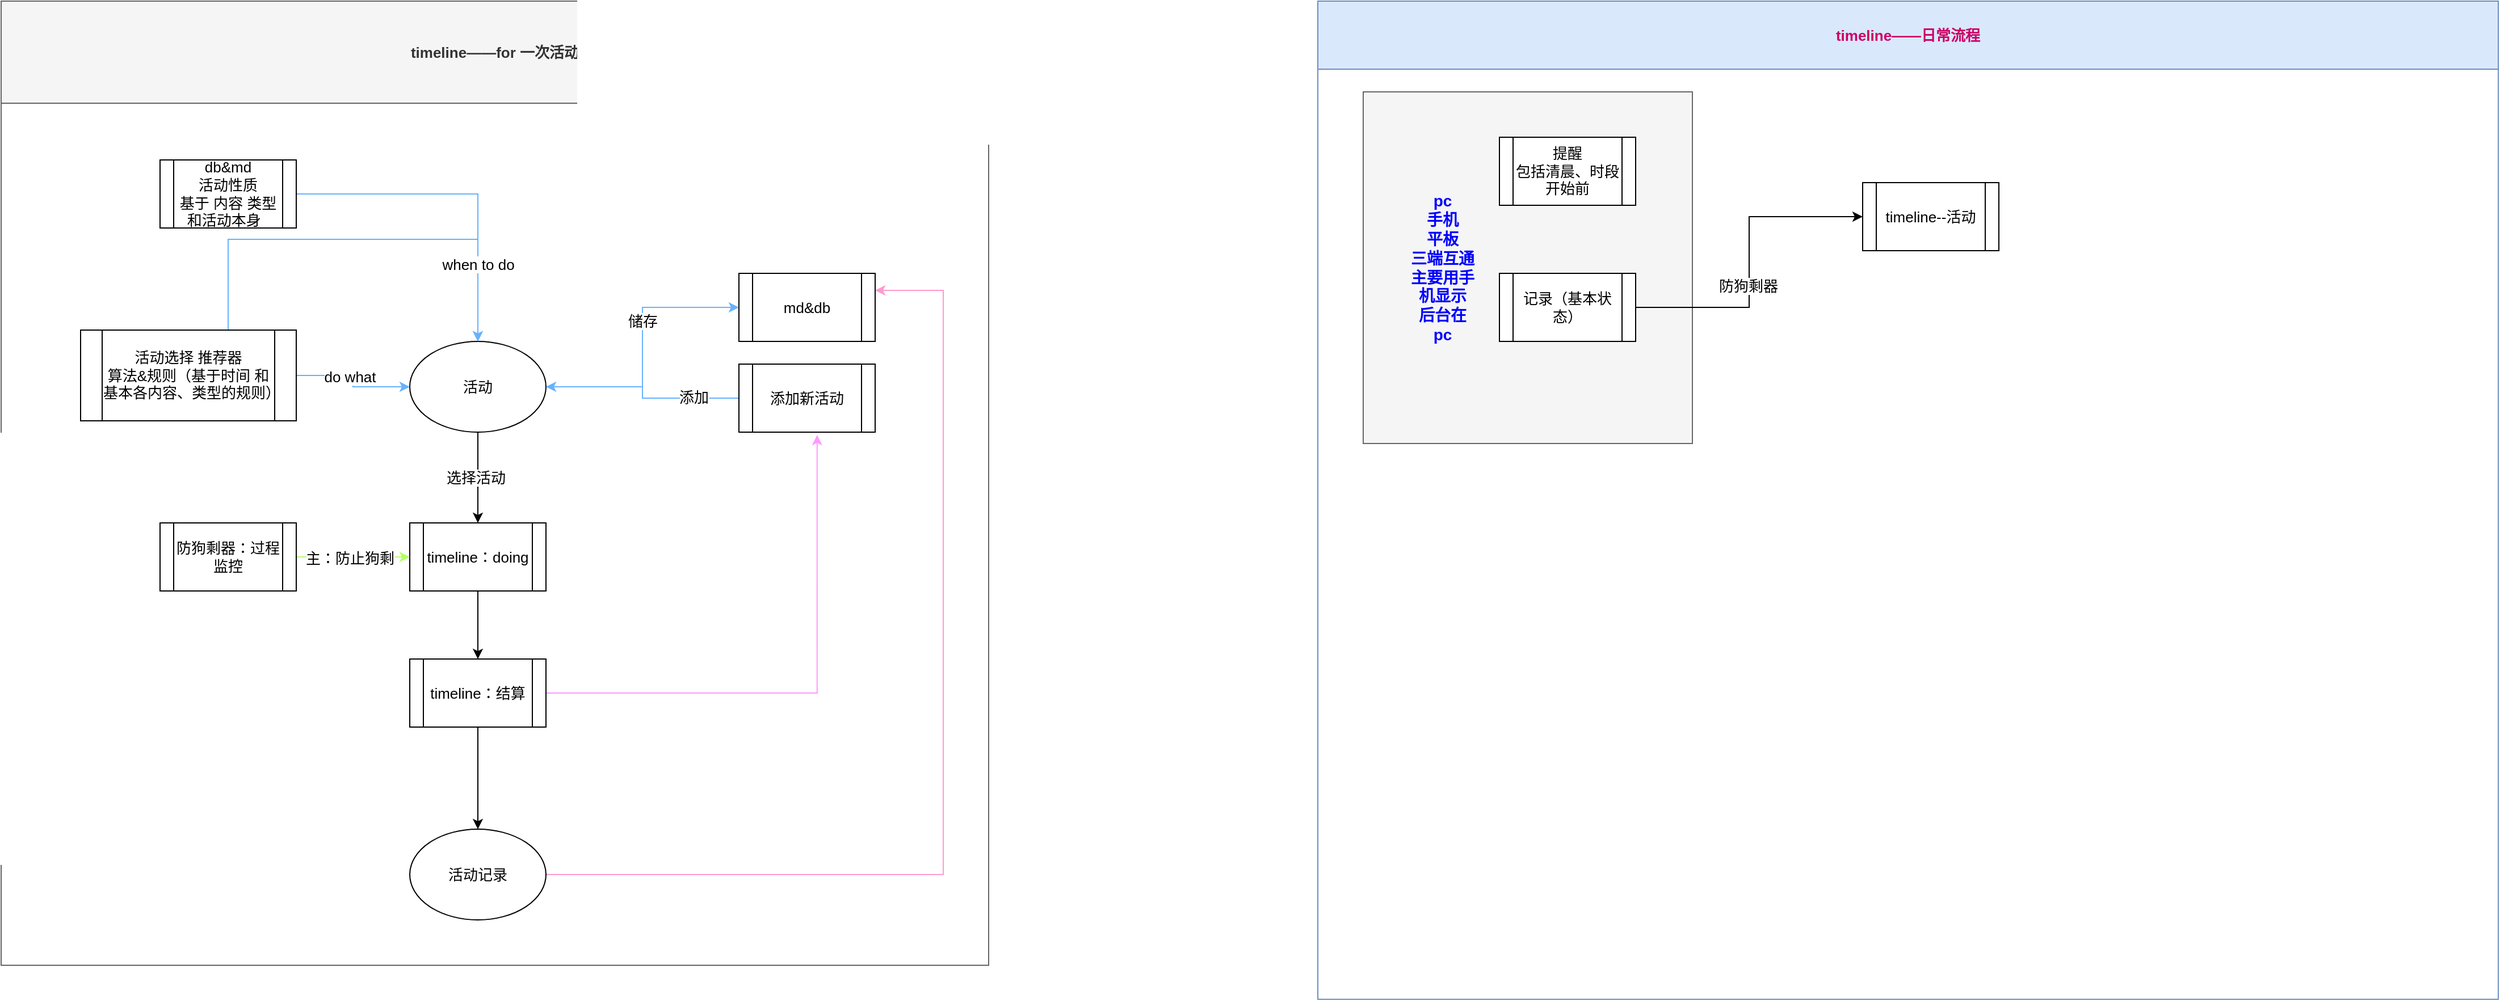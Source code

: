 <mxfile version="21.6.5" type="device">
  <diagram name="第 1 页" id="YQFKxjGwSPG9bNhMWugG">
    <mxGraphModel dx="2590" dy="1635" grid="1" gridSize="10" guides="1" tooltips="1" connect="1" arrows="1" fold="1" page="1" pageScale="1" pageWidth="4500" pageHeight="4500" math="0" shadow="0">
      <root>
        <mxCell id="0" />
        <mxCell id="1" parent="0" />
        <mxCell id="ga00TSDoc6zYuairGC9Z-30" value="&lt;font color=&quot;#cc0066&quot; style=&quot;font-size: 13px;&quot;&gt;timeline——日常流程&lt;/font&gt;" style="swimlane;whiteSpace=wrap;html=1;startSize=60;fillColor=#dae8fc;strokeColor=#6c8ebf;fontSize=13;" vertex="1" parent="1">
          <mxGeometry x="2640" y="360" width="1040" height="880" as="geometry">
            <mxRectangle x="2640" y="360" width="240" height="60" as="alternateBounds" />
          </mxGeometry>
        </mxCell>
        <mxCell id="ga00TSDoc6zYuairGC9Z-38" value="" style="rounded=0;whiteSpace=wrap;html=1;fontSize=13;fillColor=#f5f5f5;fontColor=#333333;strokeColor=#666666;" vertex="1" parent="ga00TSDoc6zYuairGC9Z-30">
          <mxGeometry x="40" y="80" width="290" height="310" as="geometry" />
        </mxCell>
        <mxCell id="ga00TSDoc6zYuairGC9Z-31" value="提醒&lt;br style=&quot;font-size: 13px;&quot;&gt;包括清晨、时段开始前" style="shape=process;whiteSpace=wrap;html=1;backgroundOutline=1;fontSize=13;" vertex="1" parent="ga00TSDoc6zYuairGC9Z-30">
          <mxGeometry x="160" y="120" width="120" height="60" as="geometry" />
        </mxCell>
        <mxCell id="ga00TSDoc6zYuairGC9Z-36" style="edgeStyle=orthogonalEdgeStyle;rounded=0;orthogonalLoop=1;jettySize=auto;html=1;entryX=0;entryY=0.5;entryDx=0;entryDy=0;fontSize=13;" edge="1" parent="ga00TSDoc6zYuairGC9Z-30" source="ga00TSDoc6zYuairGC9Z-32" target="ga00TSDoc6zYuairGC9Z-33">
          <mxGeometry relative="1" as="geometry" />
        </mxCell>
        <mxCell id="ga00TSDoc6zYuairGC9Z-37" value="防狗剩器" style="edgeLabel;html=1;align=center;verticalAlign=middle;resizable=0;points=[];fontSize=13;" vertex="1" connectable="0" parent="ga00TSDoc6zYuairGC9Z-36">
          <mxGeometry x="-0.145" y="1" relative="1" as="geometry">
            <mxPoint as="offset" />
          </mxGeometry>
        </mxCell>
        <mxCell id="ga00TSDoc6zYuairGC9Z-32" value="记录（基本状态）" style="shape=process;whiteSpace=wrap;html=1;backgroundOutline=1;fontSize=13;" vertex="1" parent="ga00TSDoc6zYuairGC9Z-30">
          <mxGeometry x="160" y="240" width="120" height="60" as="geometry" />
        </mxCell>
        <mxCell id="ga00TSDoc6zYuairGC9Z-33" value="timeline--活动" style="shape=process;whiteSpace=wrap;html=1;backgroundOutline=1;fontSize=13;" vertex="1" parent="ga00TSDoc6zYuairGC9Z-30">
          <mxGeometry x="480" y="160" width="120" height="60" as="geometry" />
        </mxCell>
        <mxCell id="ga00TSDoc6zYuairGC9Z-39" value="pc&lt;br style=&quot;font-size: 14px;&quot;&gt;手机&lt;br style=&quot;font-size: 14px;&quot;&gt;平板&lt;br style=&quot;font-size: 14px;&quot;&gt;三端互通&lt;br style=&quot;font-size: 14px;&quot;&gt;主要用手机显示&lt;br style=&quot;font-size: 14px;&quot;&gt;后台在pc" style="text;html=1;strokeColor=none;fillColor=none;align=center;verticalAlign=middle;whiteSpace=wrap;rounded=0;fontSize=14;fontColor=#0000FF;fontStyle=1" vertex="1" parent="ga00TSDoc6zYuairGC9Z-30">
          <mxGeometry x="80" y="170" width="60" height="130" as="geometry" />
        </mxCell>
        <mxCell id="ga00TSDoc6zYuairGC9Z-29" value="&lt;font style=&quot;font-size: 13px;&quot;&gt;timeline——for 一次活动&lt;/font&gt;" style="swimlane;whiteSpace=wrap;html=1;startSize=90;fillColor=#f5f5f5;fontColor=#333333;strokeColor=#666666;fontSize=13;" vertex="1" parent="1">
          <mxGeometry x="1480" y="360" width="870" height="850" as="geometry">
            <mxRectangle x="1480" y="370" width="180" height="30" as="alternateBounds" />
          </mxGeometry>
        </mxCell>
        <mxCell id="ga00TSDoc6zYuairGC9Z-11" style="edgeStyle=orthogonalEdgeStyle;rounded=0;orthogonalLoop=1;jettySize=auto;html=1;fontSize=13;" edge="1" parent="1" source="ga00TSDoc6zYuairGC9Z-1" target="ga00TSDoc6zYuairGC9Z-10">
          <mxGeometry relative="1" as="geometry" />
        </mxCell>
        <mxCell id="ga00TSDoc6zYuairGC9Z-12" value="选择活动" style="edgeLabel;html=1;align=center;verticalAlign=middle;resizable=0;points=[];fontSize=13;" vertex="1" connectable="0" parent="ga00TSDoc6zYuairGC9Z-11">
          <mxGeometry x="-0.003" y="-2" relative="1" as="geometry">
            <mxPoint as="offset" />
          </mxGeometry>
        </mxCell>
        <mxCell id="ga00TSDoc6zYuairGC9Z-17" style="edgeStyle=orthogonalEdgeStyle;rounded=0;orthogonalLoop=1;jettySize=auto;html=1;entryX=0;entryY=0.5;entryDx=0;entryDy=0;strokeColor=#66B2FF;fontSize=13;" edge="1" parent="1" source="ga00TSDoc6zYuairGC9Z-1" target="ga00TSDoc6zYuairGC9Z-16">
          <mxGeometry relative="1" as="geometry" />
        </mxCell>
        <mxCell id="ga00TSDoc6zYuairGC9Z-18" value="储存" style="edgeLabel;html=1;align=center;verticalAlign=middle;resizable=0;points=[];fontSize=13;" vertex="1" connectable="0" parent="ga00TSDoc6zYuairGC9Z-17">
          <mxGeometry x="0.19" relative="1" as="geometry">
            <mxPoint as="offset" />
          </mxGeometry>
        </mxCell>
        <mxCell id="ga00TSDoc6zYuairGC9Z-1" value="活动" style="ellipse;whiteSpace=wrap;html=1;fontSize=13;" vertex="1" parent="1">
          <mxGeometry x="1840" y="660" width="120" height="80" as="geometry" />
        </mxCell>
        <mxCell id="ga00TSDoc6zYuairGC9Z-3" style="edgeStyle=orthogonalEdgeStyle;rounded=0;orthogonalLoop=1;jettySize=auto;html=1;strokeColor=#66B2FF;fontSize=13;" edge="1" parent="1" source="ga00TSDoc6zYuairGC9Z-2" target="ga00TSDoc6zYuairGC9Z-1">
          <mxGeometry relative="1" as="geometry" />
        </mxCell>
        <mxCell id="ga00TSDoc6zYuairGC9Z-4" value="do what" style="edgeLabel;html=1;align=center;verticalAlign=middle;resizable=0;points=[];fontSize=13;" vertex="1" connectable="0" parent="ga00TSDoc6zYuairGC9Z-3">
          <mxGeometry x="-0.146" y="-1" relative="1" as="geometry">
            <mxPoint as="offset" />
          </mxGeometry>
        </mxCell>
        <mxCell id="ga00TSDoc6zYuairGC9Z-8" style="edgeStyle=orthogonalEdgeStyle;rounded=0;orthogonalLoop=1;jettySize=auto;html=1;entryX=0.5;entryY=0;entryDx=0;entryDy=0;strokeColor=#66B2FF;fontSize=13;" edge="1" parent="1" source="ga00TSDoc6zYuairGC9Z-2" target="ga00TSDoc6zYuairGC9Z-1">
          <mxGeometry relative="1" as="geometry">
            <Array as="points">
              <mxPoint x="1680" y="570" />
              <mxPoint x="1900" y="570" />
            </Array>
          </mxGeometry>
        </mxCell>
        <mxCell id="ga00TSDoc6zYuairGC9Z-2" value="活动选择 推荐器&lt;br style=&quot;font-size: 13px;&quot;&gt;算法&amp;amp;规则（基于时间 和基本各内容、类型的规则）" style="shape=process;whiteSpace=wrap;html=1;backgroundOutline=1;fontSize=13;" vertex="1" parent="1">
          <mxGeometry x="1550" y="650" width="190" height="80" as="geometry" />
        </mxCell>
        <mxCell id="ga00TSDoc6zYuairGC9Z-6" style="edgeStyle=orthogonalEdgeStyle;rounded=0;orthogonalLoop=1;jettySize=auto;html=1;strokeColor=#66B2FF;fontSize=13;" edge="1" parent="1" source="ga00TSDoc6zYuairGC9Z-5" target="ga00TSDoc6zYuairGC9Z-1">
          <mxGeometry relative="1" as="geometry" />
        </mxCell>
        <mxCell id="ga00TSDoc6zYuairGC9Z-9" value="when to do" style="edgeLabel;html=1;align=center;verticalAlign=middle;resizable=0;points=[];fontSize=13;" vertex="1" connectable="0" parent="ga00TSDoc6zYuairGC9Z-6">
          <mxGeometry x="0.532" relative="1" as="geometry">
            <mxPoint as="offset" />
          </mxGeometry>
        </mxCell>
        <mxCell id="ga00TSDoc6zYuairGC9Z-5" value="db&amp;amp;md&lt;br style=&quot;font-size: 13px;&quot;&gt;活动性质&lt;br style=&quot;font-size: 13px;&quot;&gt;基于 内容 类型 和活动本身&amp;nbsp;&amp;nbsp;" style="shape=process;whiteSpace=wrap;html=1;backgroundOutline=1;fontSize=13;" vertex="1" parent="1">
          <mxGeometry x="1620" y="500" width="120" height="60" as="geometry" />
        </mxCell>
        <mxCell id="ga00TSDoc6zYuairGC9Z-22" style="edgeStyle=orthogonalEdgeStyle;rounded=0;orthogonalLoop=1;jettySize=auto;html=1;entryX=0.5;entryY=0;entryDx=0;entryDy=0;fontSize=13;" edge="1" parent="1" source="ga00TSDoc6zYuairGC9Z-10" target="ga00TSDoc6zYuairGC9Z-13">
          <mxGeometry relative="1" as="geometry" />
        </mxCell>
        <mxCell id="ga00TSDoc6zYuairGC9Z-10" value="timeline：doing" style="shape=process;whiteSpace=wrap;html=1;backgroundOutline=1;fontSize=13;" vertex="1" parent="1">
          <mxGeometry x="1840" y="820" width="120" height="60" as="geometry" />
        </mxCell>
        <mxCell id="ga00TSDoc6zYuairGC9Z-21" style="edgeStyle=orthogonalEdgeStyle;rounded=0;orthogonalLoop=1;jettySize=auto;html=1;fontSize=13;" edge="1" parent="1" source="ga00TSDoc6zYuairGC9Z-13" target="ga00TSDoc6zYuairGC9Z-14">
          <mxGeometry relative="1" as="geometry" />
        </mxCell>
        <mxCell id="ga00TSDoc6zYuairGC9Z-23" style="edgeStyle=orthogonalEdgeStyle;rounded=0;orthogonalLoop=1;jettySize=auto;html=1;entryX=0.574;entryY=1.041;entryDx=0;entryDy=0;entryPerimeter=0;strokeColor=#FF99FF;fontSize=13;" edge="1" parent="1" source="ga00TSDoc6zYuairGC9Z-13" target="ga00TSDoc6zYuairGC9Z-15">
          <mxGeometry relative="1" as="geometry" />
        </mxCell>
        <mxCell id="ga00TSDoc6zYuairGC9Z-13" value="timeline：结算" style="shape=process;whiteSpace=wrap;html=1;backgroundOutline=1;fontSize=13;" vertex="1" parent="1">
          <mxGeometry x="1840" y="940" width="120" height="60" as="geometry" />
        </mxCell>
        <mxCell id="ga00TSDoc6zYuairGC9Z-24" style="edgeStyle=orthogonalEdgeStyle;rounded=0;orthogonalLoop=1;jettySize=auto;html=1;entryX=1;entryY=0.25;entryDx=0;entryDy=0;strokeColor=#FF99CC;fontSize=13;" edge="1" parent="1" source="ga00TSDoc6zYuairGC9Z-14" target="ga00TSDoc6zYuairGC9Z-16">
          <mxGeometry relative="1" as="geometry">
            <Array as="points">
              <mxPoint x="2310" y="1130" />
              <mxPoint x="2310" y="615" />
            </Array>
          </mxGeometry>
        </mxCell>
        <mxCell id="ga00TSDoc6zYuairGC9Z-14" value="活动记录" style="ellipse;whiteSpace=wrap;html=1;fontSize=13;" vertex="1" parent="1">
          <mxGeometry x="1840" y="1090" width="120" height="80" as="geometry" />
        </mxCell>
        <mxCell id="ga00TSDoc6zYuairGC9Z-19" style="edgeStyle=orthogonalEdgeStyle;rounded=0;orthogonalLoop=1;jettySize=auto;html=1;entryX=1;entryY=0.5;entryDx=0;entryDy=0;strokeColor=#66B2FF;fontSize=13;" edge="1" parent="1" source="ga00TSDoc6zYuairGC9Z-15" target="ga00TSDoc6zYuairGC9Z-1">
          <mxGeometry relative="1" as="geometry" />
        </mxCell>
        <mxCell id="ga00TSDoc6zYuairGC9Z-20" value="添加" style="edgeLabel;html=1;align=center;verticalAlign=middle;resizable=0;points=[];fontSize=13;" vertex="1" connectable="0" parent="ga00TSDoc6zYuairGC9Z-19">
          <mxGeometry x="-0.549" y="-1" relative="1" as="geometry">
            <mxPoint as="offset" />
          </mxGeometry>
        </mxCell>
        <mxCell id="ga00TSDoc6zYuairGC9Z-15" value="添加新活动" style="shape=process;whiteSpace=wrap;html=1;backgroundOutline=1;fontSize=13;" vertex="1" parent="1">
          <mxGeometry x="2130" y="680" width="120" height="60" as="geometry" />
        </mxCell>
        <mxCell id="ga00TSDoc6zYuairGC9Z-16" value="md&amp;amp;db" style="shape=process;whiteSpace=wrap;html=1;backgroundOutline=1;fontSize=13;" vertex="1" parent="1">
          <mxGeometry x="2130" y="600" width="120" height="60" as="geometry" />
        </mxCell>
        <mxCell id="ga00TSDoc6zYuairGC9Z-26" style="edgeStyle=orthogonalEdgeStyle;rounded=0;orthogonalLoop=1;jettySize=auto;html=1;strokeColor=#B3FF66;fontSize=13;" edge="1" parent="1" source="ga00TSDoc6zYuairGC9Z-25" target="ga00TSDoc6zYuairGC9Z-10">
          <mxGeometry relative="1" as="geometry" />
        </mxCell>
        <mxCell id="ga00TSDoc6zYuairGC9Z-27" value="主：防止狗剩" style="edgeLabel;html=1;align=center;verticalAlign=middle;resizable=0;points=[];fontSize=13;" vertex="1" connectable="0" parent="ga00TSDoc6zYuairGC9Z-26">
          <mxGeometry x="-0.06" y="-1" relative="1" as="geometry">
            <mxPoint as="offset" />
          </mxGeometry>
        </mxCell>
        <mxCell id="ga00TSDoc6zYuairGC9Z-25" value="防狗剩器：过程监控" style="shape=process;whiteSpace=wrap;html=1;backgroundOutline=1;fontSize=13;" vertex="1" parent="1">
          <mxGeometry x="1620" y="820" width="120" height="60" as="geometry" />
        </mxCell>
      </root>
    </mxGraphModel>
  </diagram>
</mxfile>
